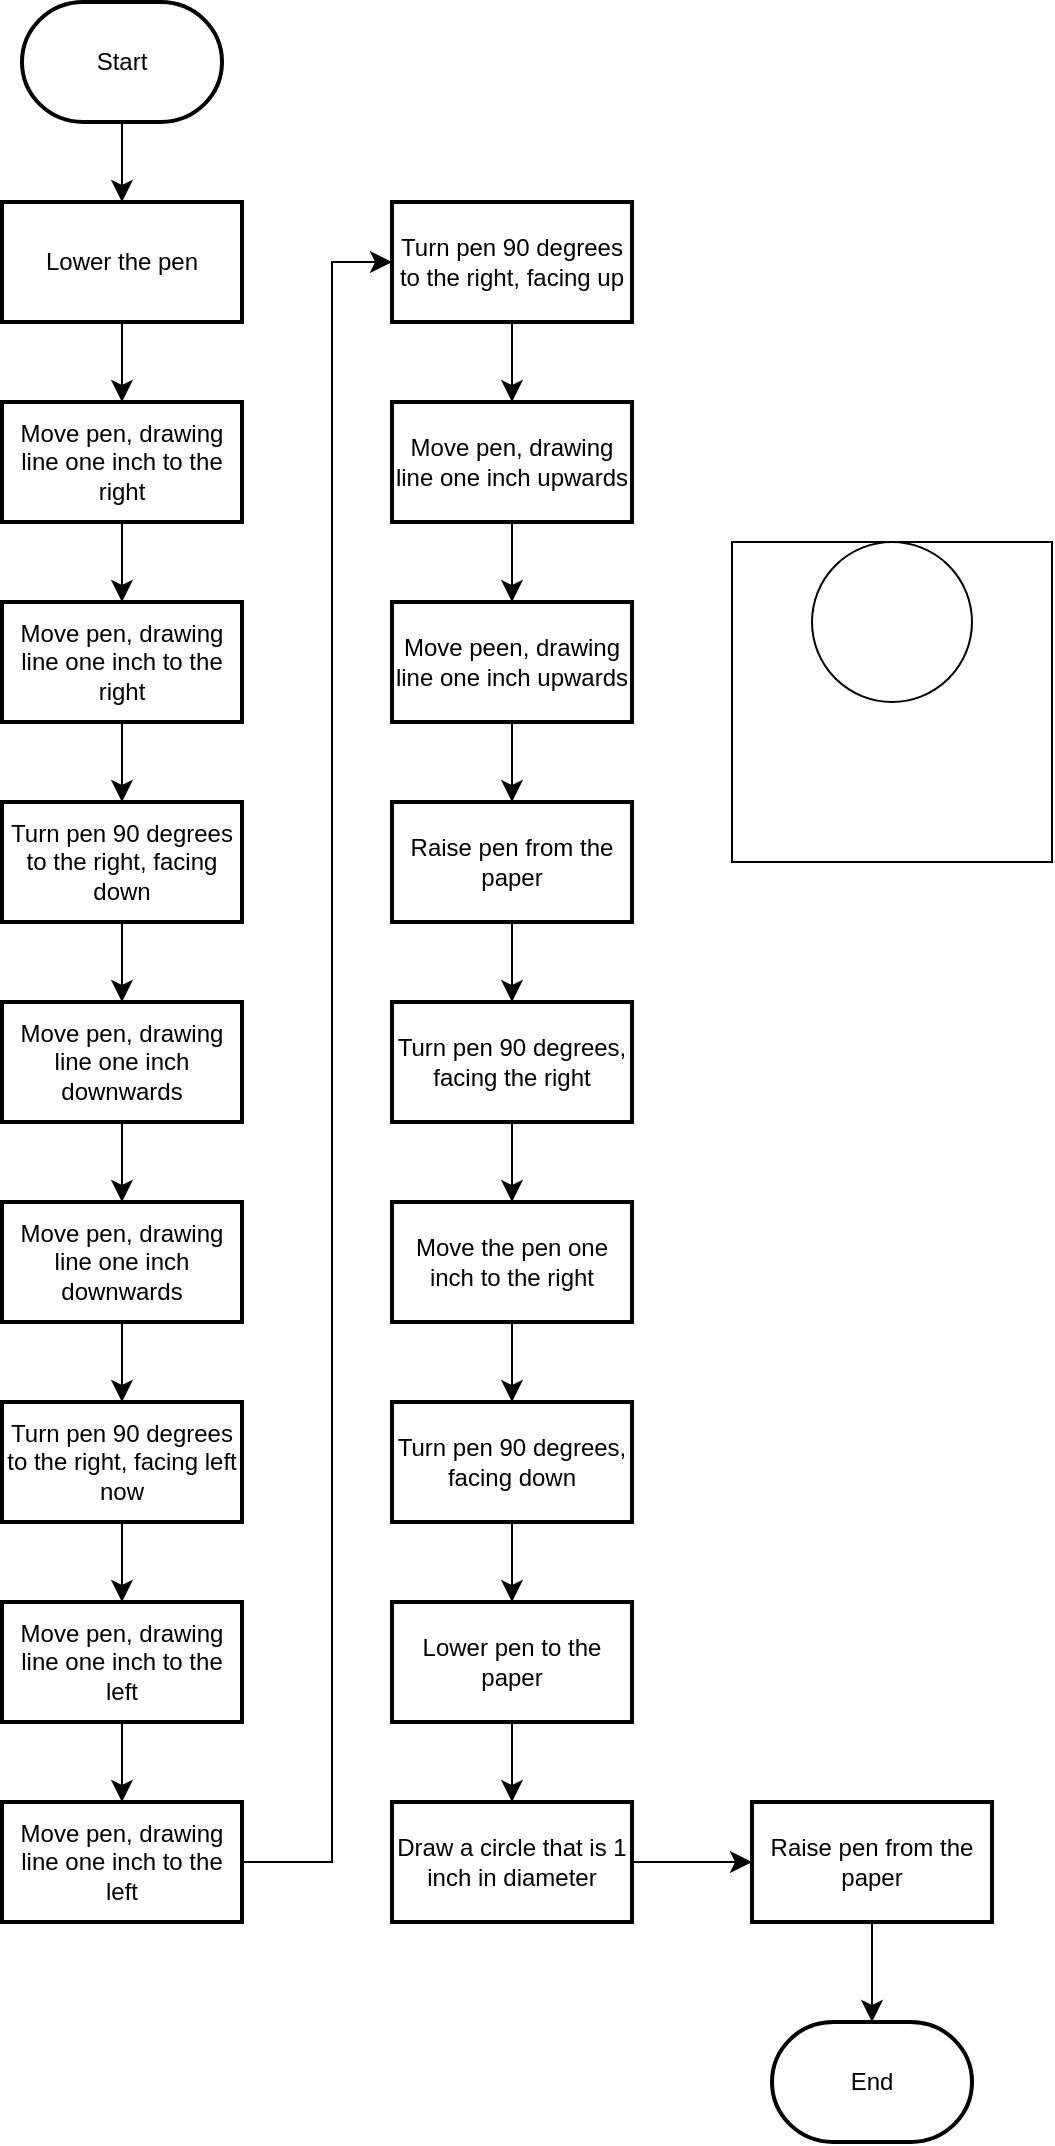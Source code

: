 <mxfile version="28.2.5">
  <diagram name="Page-1" id="8YYprIkQWZKy8zWMjdU8">
    <mxGraphModel dx="1148" dy="766" grid="1" gridSize="10" guides="1" tooltips="1" connect="1" arrows="1" fold="1" page="1" pageScale="1" pageWidth="850" pageHeight="1100" math="0" shadow="0">
      <root>
        <mxCell id="0" />
        <mxCell id="1" parent="0" />
        <mxCell id="lbzVZ3PXSd0WB2kI6uyj-3" value="" style="edgeStyle=none;curved=1;rounded=0;orthogonalLoop=1;jettySize=auto;html=1;fontSize=12;startSize=8;endSize=8;" edge="1" parent="1" source="lbzVZ3PXSd0WB2kI6uyj-1" target="lbzVZ3PXSd0WB2kI6uyj-2">
          <mxGeometry relative="1" as="geometry" />
        </mxCell>
        <mxCell id="lbzVZ3PXSd0WB2kI6uyj-1" value="Start" style="strokeWidth=2;html=1;shape=mxgraph.flowchart.terminator;whiteSpace=wrap;" vertex="1" parent="1">
          <mxGeometry x="325" y="10" width="100" height="60" as="geometry" />
        </mxCell>
        <mxCell id="lbzVZ3PXSd0WB2kI6uyj-5" value="" style="edgeStyle=none;curved=1;rounded=0;orthogonalLoop=1;jettySize=auto;html=1;fontSize=12;startSize=8;endSize=8;" edge="1" parent="1" source="lbzVZ3PXSd0WB2kI6uyj-2" target="lbzVZ3PXSd0WB2kI6uyj-4">
          <mxGeometry relative="1" as="geometry" />
        </mxCell>
        <mxCell id="lbzVZ3PXSd0WB2kI6uyj-2" value="Lower the pen" style="whiteSpace=wrap;html=1;strokeWidth=2;" vertex="1" parent="1">
          <mxGeometry x="315" y="110" width="120" height="60" as="geometry" />
        </mxCell>
        <mxCell id="lbzVZ3PXSd0WB2kI6uyj-7" value="" style="edgeStyle=none;curved=1;rounded=0;orthogonalLoop=1;jettySize=auto;html=1;fontSize=12;startSize=8;endSize=8;" edge="1" parent="1" source="lbzVZ3PXSd0WB2kI6uyj-4" target="lbzVZ3PXSd0WB2kI6uyj-6">
          <mxGeometry relative="1" as="geometry" />
        </mxCell>
        <mxCell id="lbzVZ3PXSd0WB2kI6uyj-4" value="Move pen, drawing line one inch to the right" style="whiteSpace=wrap;html=1;strokeWidth=2;" vertex="1" parent="1">
          <mxGeometry x="315" y="210" width="120" height="60" as="geometry" />
        </mxCell>
        <mxCell id="lbzVZ3PXSd0WB2kI6uyj-9" value="" style="edgeStyle=none;curved=1;rounded=0;orthogonalLoop=1;jettySize=auto;html=1;fontSize=12;startSize=8;endSize=8;" edge="1" parent="1" source="lbzVZ3PXSd0WB2kI6uyj-6" target="lbzVZ3PXSd0WB2kI6uyj-8">
          <mxGeometry relative="1" as="geometry" />
        </mxCell>
        <mxCell id="lbzVZ3PXSd0WB2kI6uyj-6" value="Move pen, drawing line one inch to the right" style="whiteSpace=wrap;html=1;strokeWidth=2;" vertex="1" parent="1">
          <mxGeometry x="315" y="310" width="120" height="60" as="geometry" />
        </mxCell>
        <mxCell id="lbzVZ3PXSd0WB2kI6uyj-11" value="" style="edgeStyle=none;curved=1;rounded=0;orthogonalLoop=1;jettySize=auto;html=1;fontSize=12;startSize=8;endSize=8;" edge="1" parent="1" source="lbzVZ3PXSd0WB2kI6uyj-8" target="lbzVZ3PXSd0WB2kI6uyj-10">
          <mxGeometry relative="1" as="geometry" />
        </mxCell>
        <mxCell id="lbzVZ3PXSd0WB2kI6uyj-8" value="Turn pen 90 degrees to the right, facing down" style="whiteSpace=wrap;html=1;strokeWidth=2;" vertex="1" parent="1">
          <mxGeometry x="315" y="410" width="120" height="60" as="geometry" />
        </mxCell>
        <mxCell id="lbzVZ3PXSd0WB2kI6uyj-13" value="" style="edgeStyle=none;curved=1;rounded=0;orthogonalLoop=1;jettySize=auto;html=1;fontSize=12;startSize=8;endSize=8;" edge="1" parent="1" source="lbzVZ3PXSd0WB2kI6uyj-10" target="lbzVZ3PXSd0WB2kI6uyj-12">
          <mxGeometry relative="1" as="geometry" />
        </mxCell>
        <mxCell id="lbzVZ3PXSd0WB2kI6uyj-10" value="Move pen, drawing line one inch downwards" style="whiteSpace=wrap;html=1;strokeWidth=2;" vertex="1" parent="1">
          <mxGeometry x="315" y="510" width="120" height="60" as="geometry" />
        </mxCell>
        <mxCell id="lbzVZ3PXSd0WB2kI6uyj-15" value="" style="edgeStyle=none;curved=1;rounded=0;orthogonalLoop=1;jettySize=auto;html=1;fontSize=12;startSize=8;endSize=8;" edge="1" parent="1" source="lbzVZ3PXSd0WB2kI6uyj-12" target="lbzVZ3PXSd0WB2kI6uyj-14">
          <mxGeometry relative="1" as="geometry" />
        </mxCell>
        <mxCell id="lbzVZ3PXSd0WB2kI6uyj-12" value="Move pen, drawing line one inch downwards" style="whiteSpace=wrap;html=1;strokeWidth=2;" vertex="1" parent="1">
          <mxGeometry x="315" y="610" width="120" height="60" as="geometry" />
        </mxCell>
        <mxCell id="lbzVZ3PXSd0WB2kI6uyj-18" style="edgeStyle=none;curved=1;rounded=0;orthogonalLoop=1;jettySize=auto;html=1;exitX=0.5;exitY=1;exitDx=0;exitDy=0;entryX=0.5;entryY=0;entryDx=0;entryDy=0;fontSize=12;startSize=8;endSize=8;" edge="1" parent="1" source="lbzVZ3PXSd0WB2kI6uyj-14" target="lbzVZ3PXSd0WB2kI6uyj-16">
          <mxGeometry relative="1" as="geometry" />
        </mxCell>
        <mxCell id="lbzVZ3PXSd0WB2kI6uyj-14" value="Turn pen 90 degrees to the right, facing left now" style="whiteSpace=wrap;html=1;strokeWidth=2;" vertex="1" parent="1">
          <mxGeometry x="315" y="710" width="120" height="60" as="geometry" />
        </mxCell>
        <mxCell id="lbzVZ3PXSd0WB2kI6uyj-19" style="edgeStyle=none;curved=1;rounded=0;orthogonalLoop=1;jettySize=auto;html=1;exitX=0.5;exitY=1;exitDx=0;exitDy=0;entryX=0.5;entryY=0;entryDx=0;entryDy=0;fontSize=12;startSize=8;endSize=8;" edge="1" parent="1" source="lbzVZ3PXSd0WB2kI6uyj-16" target="lbzVZ3PXSd0WB2kI6uyj-17">
          <mxGeometry relative="1" as="geometry" />
        </mxCell>
        <mxCell id="lbzVZ3PXSd0WB2kI6uyj-16" value="Move pen, drawing line one inch to the left" style="whiteSpace=wrap;html=1;strokeWidth=2;" vertex="1" parent="1">
          <mxGeometry x="315" y="810" width="120" height="60" as="geometry" />
        </mxCell>
        <mxCell id="lbzVZ3PXSd0WB2kI6uyj-22" value="" style="edgeStyle=orthogonalEdgeStyle;rounded=0;orthogonalLoop=1;jettySize=auto;html=1;fontSize=12;startSize=8;endSize=8;" edge="1" parent="1" source="lbzVZ3PXSd0WB2kI6uyj-17" target="lbzVZ3PXSd0WB2kI6uyj-21">
          <mxGeometry relative="1" as="geometry">
            <Array as="points">
              <mxPoint x="480" y="940" />
              <mxPoint x="480" y="140" />
            </Array>
          </mxGeometry>
        </mxCell>
        <mxCell id="lbzVZ3PXSd0WB2kI6uyj-17" value="Move pen, drawing line one inch to the left" style="whiteSpace=wrap;html=1;strokeWidth=2;" vertex="1" parent="1">
          <mxGeometry x="315" y="910" width="120" height="60" as="geometry" />
        </mxCell>
        <mxCell id="lbzVZ3PXSd0WB2kI6uyj-24" value="" style="edgeStyle=none;curved=1;rounded=0;orthogonalLoop=1;jettySize=auto;html=1;fontSize=12;startSize=8;endSize=8;" edge="1" parent="1" source="lbzVZ3PXSd0WB2kI6uyj-21" target="lbzVZ3PXSd0WB2kI6uyj-23">
          <mxGeometry relative="1" as="geometry" />
        </mxCell>
        <mxCell id="lbzVZ3PXSd0WB2kI6uyj-21" value="Turn pen 90 degrees to the right, facing up" style="whiteSpace=wrap;html=1;strokeWidth=2;" vertex="1" parent="1">
          <mxGeometry x="510" y="110" width="120" height="60" as="geometry" />
        </mxCell>
        <mxCell id="lbzVZ3PXSd0WB2kI6uyj-26" value="" style="edgeStyle=none;curved=1;rounded=0;orthogonalLoop=1;jettySize=auto;html=1;fontSize=12;startSize=8;endSize=8;" edge="1" parent="1" source="lbzVZ3PXSd0WB2kI6uyj-23" target="lbzVZ3PXSd0WB2kI6uyj-25">
          <mxGeometry relative="1" as="geometry" />
        </mxCell>
        <mxCell id="lbzVZ3PXSd0WB2kI6uyj-23" value="Move pen, drawing line one inch upwards" style="whiteSpace=wrap;html=1;strokeWidth=2;" vertex="1" parent="1">
          <mxGeometry x="510" y="210" width="120" height="60" as="geometry" />
        </mxCell>
        <mxCell id="lbzVZ3PXSd0WB2kI6uyj-28" value="" style="edgeStyle=none;curved=1;rounded=0;orthogonalLoop=1;jettySize=auto;html=1;fontSize=12;startSize=8;endSize=8;" edge="1" parent="1" source="lbzVZ3PXSd0WB2kI6uyj-25" target="lbzVZ3PXSd0WB2kI6uyj-27">
          <mxGeometry relative="1" as="geometry" />
        </mxCell>
        <mxCell id="lbzVZ3PXSd0WB2kI6uyj-25" value="Move peen, drawing line one inch upwards" style="whiteSpace=wrap;html=1;strokeWidth=2;" vertex="1" parent="1">
          <mxGeometry x="510" y="310" width="120" height="60" as="geometry" />
        </mxCell>
        <mxCell id="lbzVZ3PXSd0WB2kI6uyj-32" value="" style="edgeStyle=none;curved=1;rounded=0;orthogonalLoop=1;jettySize=auto;html=1;fontSize=12;startSize=8;endSize=8;" edge="1" parent="1" source="lbzVZ3PXSd0WB2kI6uyj-27" target="lbzVZ3PXSd0WB2kI6uyj-31">
          <mxGeometry relative="1" as="geometry" />
        </mxCell>
        <mxCell id="lbzVZ3PXSd0WB2kI6uyj-27" value="Raise pen from the paper" style="whiteSpace=wrap;html=1;strokeWidth=2;" vertex="1" parent="1">
          <mxGeometry x="510" y="410" width="120" height="60" as="geometry" />
        </mxCell>
        <mxCell id="lbzVZ3PXSd0WB2kI6uyj-34" value="" style="edgeStyle=none;curved=1;rounded=0;orthogonalLoop=1;jettySize=auto;html=1;fontSize=12;startSize=8;endSize=8;" edge="1" parent="1" source="lbzVZ3PXSd0WB2kI6uyj-31" target="lbzVZ3PXSd0WB2kI6uyj-33">
          <mxGeometry relative="1" as="geometry" />
        </mxCell>
        <mxCell id="lbzVZ3PXSd0WB2kI6uyj-31" value="Turn pen 90 degrees, facing the right" style="whiteSpace=wrap;html=1;strokeWidth=2;" vertex="1" parent="1">
          <mxGeometry x="510" y="510" width="120" height="60" as="geometry" />
        </mxCell>
        <mxCell id="lbzVZ3PXSd0WB2kI6uyj-36" value="" style="edgeStyle=none;curved=1;rounded=0;orthogonalLoop=1;jettySize=auto;html=1;fontSize=12;startSize=8;endSize=8;" edge="1" parent="1" source="lbzVZ3PXSd0WB2kI6uyj-33" target="lbzVZ3PXSd0WB2kI6uyj-35">
          <mxGeometry relative="1" as="geometry" />
        </mxCell>
        <mxCell id="lbzVZ3PXSd0WB2kI6uyj-33" value="Move the pen one inch to the right" style="whiteSpace=wrap;html=1;strokeWidth=2;" vertex="1" parent="1">
          <mxGeometry x="510" y="610" width="120" height="60" as="geometry" />
        </mxCell>
        <mxCell id="lbzVZ3PXSd0WB2kI6uyj-38" value="" style="edgeStyle=none;curved=1;rounded=0;orthogonalLoop=1;jettySize=auto;html=1;fontSize=12;startSize=8;endSize=8;" edge="1" parent="1" source="lbzVZ3PXSd0WB2kI6uyj-35" target="lbzVZ3PXSd0WB2kI6uyj-37">
          <mxGeometry relative="1" as="geometry" />
        </mxCell>
        <mxCell id="lbzVZ3PXSd0WB2kI6uyj-35" value="Turn pen 90 degrees, facing down" style="whiteSpace=wrap;html=1;strokeWidth=2;" vertex="1" parent="1">
          <mxGeometry x="510" y="710" width="120" height="60" as="geometry" />
        </mxCell>
        <mxCell id="lbzVZ3PXSd0WB2kI6uyj-40" value="" style="edgeStyle=none;curved=1;rounded=0;orthogonalLoop=1;jettySize=auto;html=1;fontSize=12;startSize=8;endSize=8;" edge="1" parent="1" source="lbzVZ3PXSd0WB2kI6uyj-37" target="lbzVZ3PXSd0WB2kI6uyj-39">
          <mxGeometry relative="1" as="geometry" />
        </mxCell>
        <mxCell id="lbzVZ3PXSd0WB2kI6uyj-37" value="Lower pen to the paper" style="whiteSpace=wrap;html=1;strokeWidth=2;" vertex="1" parent="1">
          <mxGeometry x="510" y="810" width="120" height="60" as="geometry" />
        </mxCell>
        <mxCell id="lbzVZ3PXSd0WB2kI6uyj-42" value="" style="edgeStyle=none;curved=1;rounded=0;orthogonalLoop=1;jettySize=auto;html=1;fontSize=12;startSize=8;endSize=8;" edge="1" parent="1" source="lbzVZ3PXSd0WB2kI6uyj-39" target="lbzVZ3PXSd0WB2kI6uyj-41">
          <mxGeometry relative="1" as="geometry" />
        </mxCell>
        <mxCell id="lbzVZ3PXSd0WB2kI6uyj-39" value="Draw a circle that is 1 inch in diameter" style="whiteSpace=wrap;html=1;strokeWidth=2;" vertex="1" parent="1">
          <mxGeometry x="510" y="910" width="120" height="60" as="geometry" />
        </mxCell>
        <mxCell id="lbzVZ3PXSd0WB2kI6uyj-44" value="" style="edgeStyle=none;curved=1;rounded=0;orthogonalLoop=1;jettySize=auto;html=1;fontSize=12;startSize=8;endSize=8;" edge="1" parent="1" source="lbzVZ3PXSd0WB2kI6uyj-41">
          <mxGeometry relative="1" as="geometry">
            <mxPoint x="750" y="1020" as="targetPoint" />
          </mxGeometry>
        </mxCell>
        <mxCell id="lbzVZ3PXSd0WB2kI6uyj-41" value="Raise pen from the paper" style="whiteSpace=wrap;html=1;strokeWidth=2;" vertex="1" parent="1">
          <mxGeometry x="690" y="910" width="120" height="60" as="geometry" />
        </mxCell>
        <mxCell id="lbzVZ3PXSd0WB2kI6uyj-45" value="End" style="strokeWidth=2;html=1;shape=mxgraph.flowchart.terminator;whiteSpace=wrap;" vertex="1" parent="1">
          <mxGeometry x="700" y="1020" width="100" height="60" as="geometry" />
        </mxCell>
        <mxCell id="lbzVZ3PXSd0WB2kI6uyj-47" value="" style="whiteSpace=wrap;html=1;aspect=fixed;" vertex="1" parent="1">
          <mxGeometry x="680" y="280" width="160" height="160" as="geometry" />
        </mxCell>
        <mxCell id="lbzVZ3PXSd0WB2kI6uyj-48" value="" style="ellipse;whiteSpace=wrap;html=1;aspect=fixed;" vertex="1" parent="1">
          <mxGeometry x="720" y="280" width="80" height="80" as="geometry" />
        </mxCell>
      </root>
    </mxGraphModel>
  </diagram>
</mxfile>
